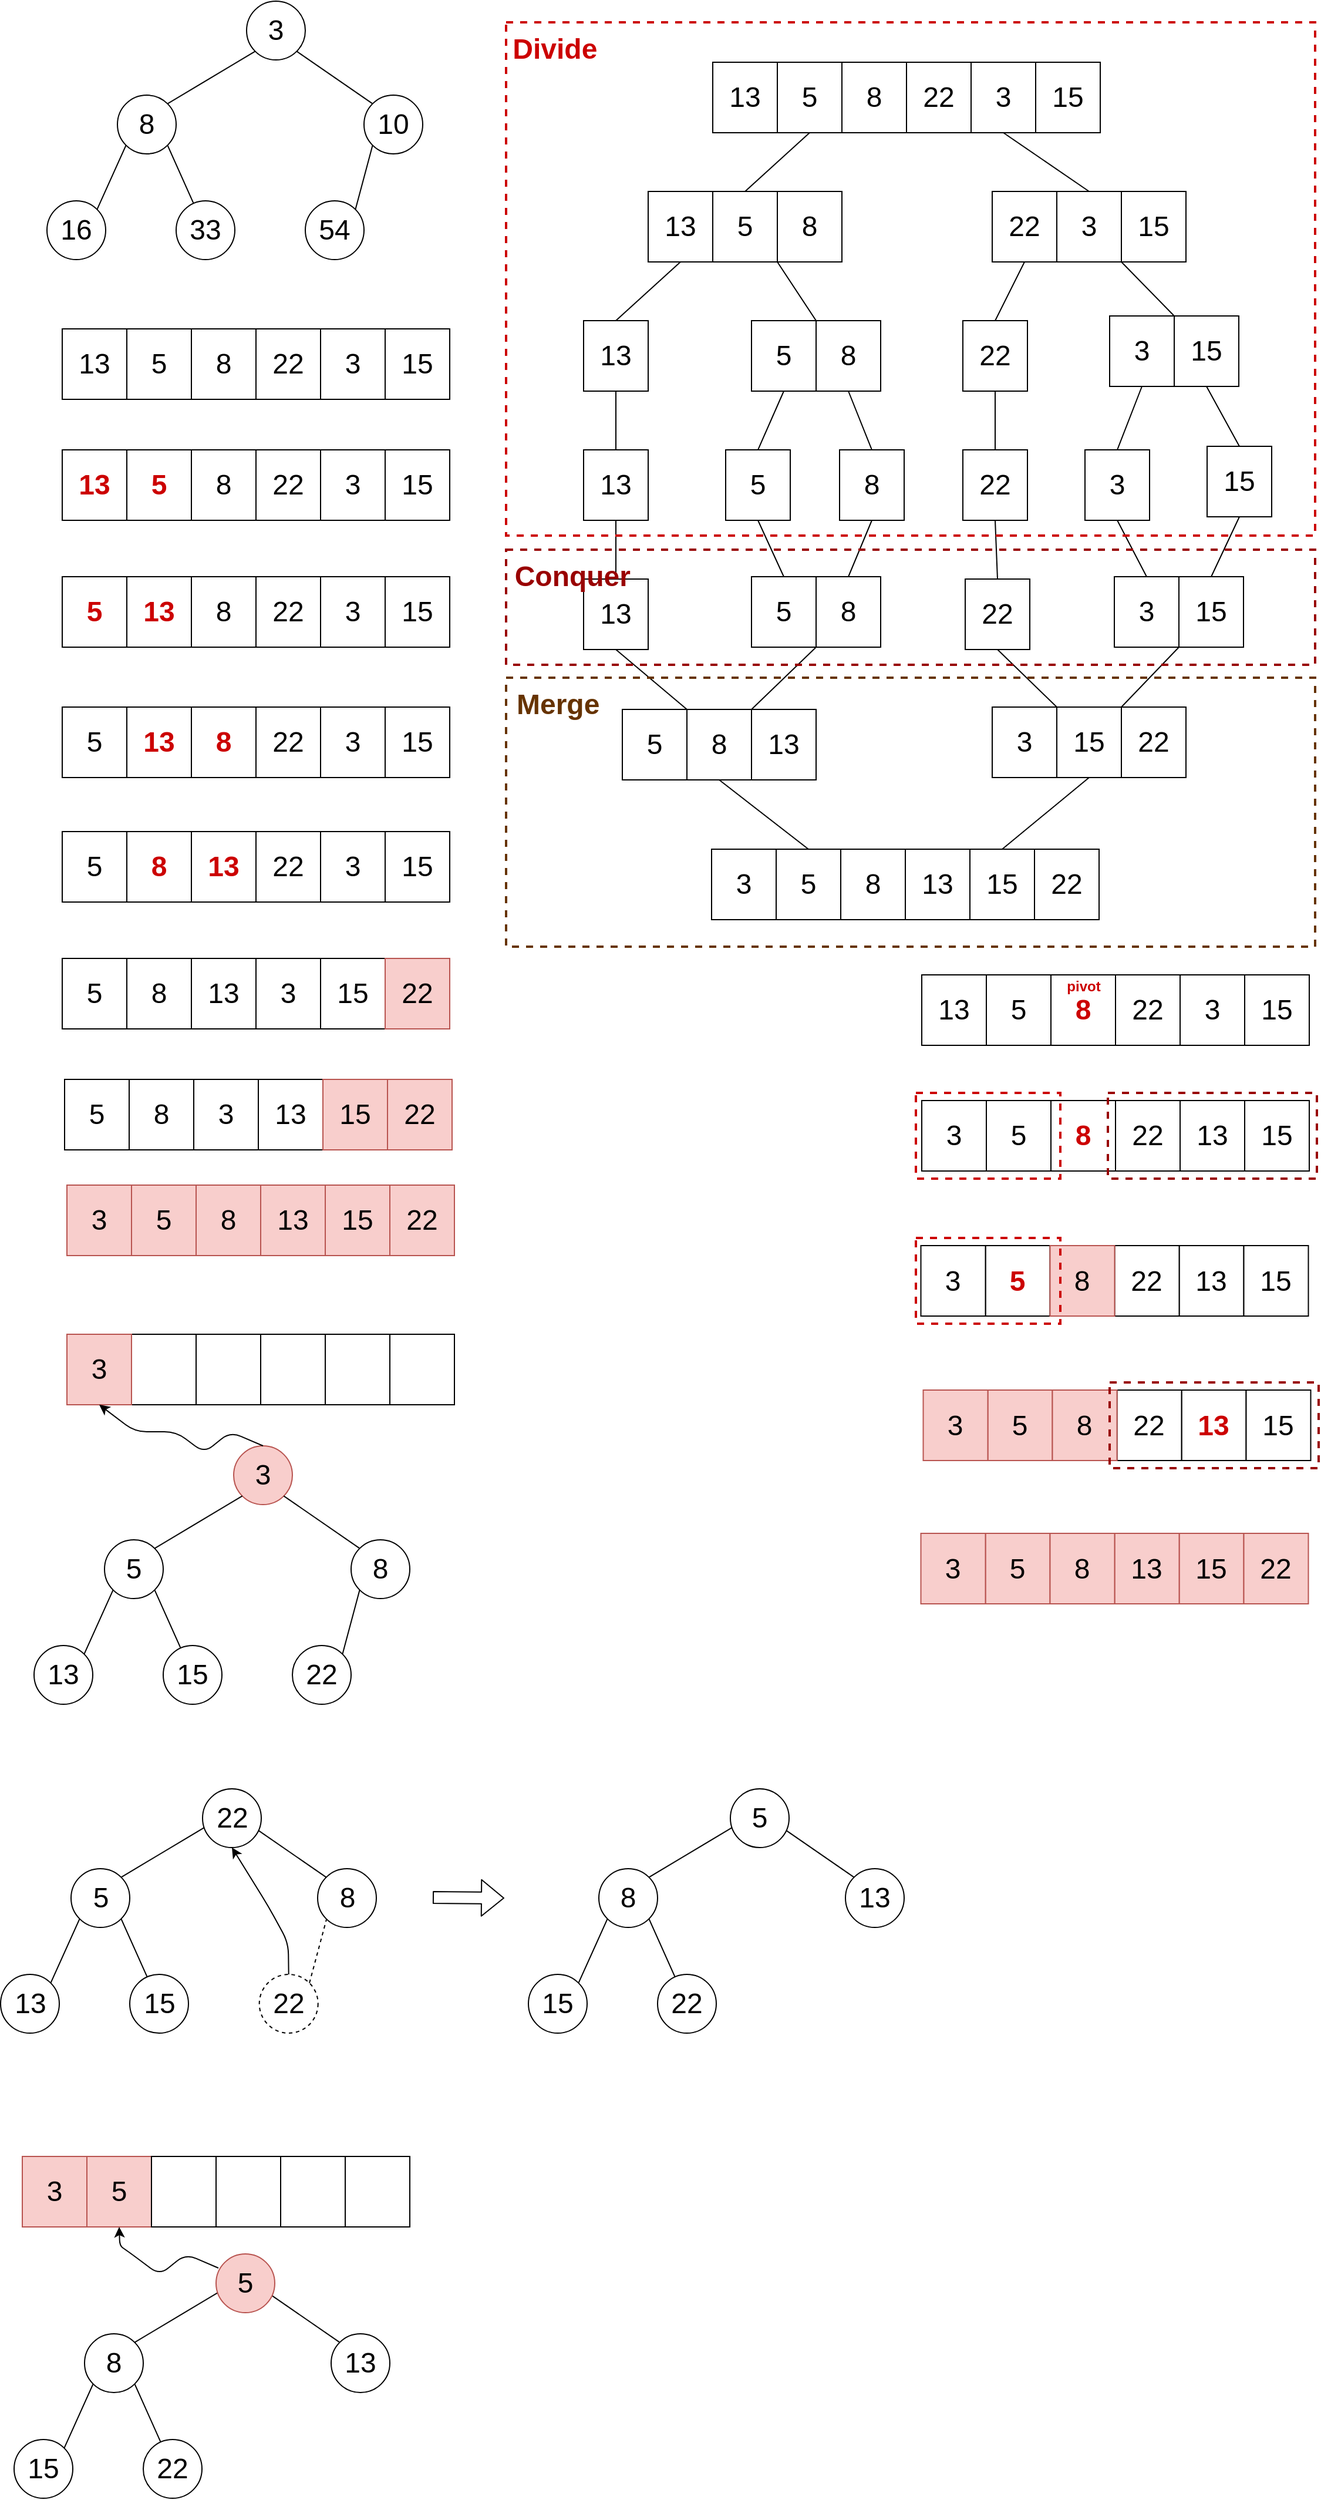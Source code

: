 <mxfile version="13.0.1" type="device"><diagram id="IQpS7d1PLVy1vGDSn6vQ" name="Page-1"><mxGraphModel dx="1757" dy="881" grid="0" gridSize="10" guides="1" tooltips="1" connect="1" arrows="1" fold="1" page="0" pageScale="1" pageWidth="850" pageHeight="1100" math="0" shadow="0"><root><mxCell id="0"/><mxCell id="1" parent="0"/><mxCell id="_ROd4VlNrvX8ry7WKHQZ-1" value="&lt;font style=&quot;font-size: 24px&quot;&gt;3&lt;/font&gt;" style="ellipse;whiteSpace=wrap;html=1;aspect=fixed;fontSize=24;" parent="1" vertex="1"><mxGeometry x="180" y="4" width="50" height="50" as="geometry"/></mxCell><mxCell id="_ROd4VlNrvX8ry7WKHQZ-2" value="8" style="ellipse;whiteSpace=wrap;html=1;aspect=fixed;fontSize=24;" parent="1" vertex="1"><mxGeometry x="70" y="84" width="50" height="50" as="geometry"/></mxCell><mxCell id="_ROd4VlNrvX8ry7WKHQZ-3" value="10" style="ellipse;whiteSpace=wrap;html=1;aspect=fixed;fontSize=24;" parent="1" vertex="1"><mxGeometry x="280" y="84" width="50" height="50" as="geometry"/></mxCell><mxCell id="_ROd4VlNrvX8ry7WKHQZ-4" value="16" style="ellipse;whiteSpace=wrap;html=1;aspect=fixed;fontSize=24;" parent="1" vertex="1"><mxGeometry x="10" y="174" width="50" height="50" as="geometry"/></mxCell><mxCell id="_ROd4VlNrvX8ry7WKHQZ-5" value="33" style="ellipse;whiteSpace=wrap;html=1;aspect=fixed;fontSize=24;" parent="1" vertex="1"><mxGeometry x="120" y="174" width="50" height="50" as="geometry"/></mxCell><mxCell id="_ROd4VlNrvX8ry7WKHQZ-6" value="54" style="ellipse;whiteSpace=wrap;html=1;aspect=fixed;fontSize=24;" parent="1" vertex="1"><mxGeometry x="230" y="174" width="50" height="50" as="geometry"/></mxCell><mxCell id="_ROd4VlNrvX8ry7WKHQZ-9" value="" style="endArrow=none;html=1;entryX=0;entryY=1;entryDx=0;entryDy=0;exitX=1;exitY=0;exitDx=0;exitDy=0;fontSize=24;" parent="1" source="_ROd4VlNrvX8ry7WKHQZ-2" target="_ROd4VlNrvX8ry7WKHQZ-1" edge="1"><mxGeometry width="50" height="50" relative="1" as="geometry"><mxPoint x="180" y="384" as="sourcePoint"/><mxPoint x="230" y="334" as="targetPoint"/></mxGeometry></mxCell><mxCell id="_ROd4VlNrvX8ry7WKHQZ-10" value="" style="endArrow=none;html=1;entryX=1;entryY=1;entryDx=0;entryDy=0;exitX=0;exitY=0;exitDx=0;exitDy=0;fontSize=24;" parent="1" source="_ROd4VlNrvX8ry7WKHQZ-3" target="_ROd4VlNrvX8ry7WKHQZ-1" edge="1"><mxGeometry width="50" height="50" relative="1" as="geometry"><mxPoint x="180" y="384" as="sourcePoint"/><mxPoint x="230" y="334" as="targetPoint"/></mxGeometry></mxCell><mxCell id="_ROd4VlNrvX8ry7WKHQZ-11" value="" style="endArrow=none;html=1;entryX=0;entryY=1;entryDx=0;entryDy=0;exitX=1;exitY=0;exitDx=0;exitDy=0;fontSize=24;" parent="1" source="_ROd4VlNrvX8ry7WKHQZ-4" target="_ROd4VlNrvX8ry7WKHQZ-2" edge="1"><mxGeometry width="50" height="50" relative="1" as="geometry"><mxPoint x="180" y="384" as="sourcePoint"/><mxPoint x="230" y="334" as="targetPoint"/></mxGeometry></mxCell><mxCell id="_ROd4VlNrvX8ry7WKHQZ-13" value="" style="endArrow=none;html=1;entryX=1;entryY=1;entryDx=0;entryDy=0;fontSize=24;" parent="1" source="_ROd4VlNrvX8ry7WKHQZ-5" target="_ROd4VlNrvX8ry7WKHQZ-2" edge="1"><mxGeometry width="50" height="50" relative="1" as="geometry"><mxPoint x="180" y="384" as="sourcePoint"/><mxPoint x="230" y="334" as="targetPoint"/></mxGeometry></mxCell><mxCell id="_ROd4VlNrvX8ry7WKHQZ-15" value="" style="endArrow=none;html=1;entryX=0;entryY=1;entryDx=0;entryDy=0;exitX=1;exitY=0;exitDx=0;exitDy=0;fontSize=24;" parent="1" source="_ROd4VlNrvX8ry7WKHQZ-6" target="_ROd4VlNrvX8ry7WKHQZ-3" edge="1"><mxGeometry width="50" height="50" relative="1" as="geometry"><mxPoint x="180" y="384" as="sourcePoint"/><mxPoint x="230" y="334" as="targetPoint"/></mxGeometry></mxCell><mxCell id="_ROd4VlNrvX8ry7WKHQZ-67" value="" style="group" parent="1" vertex="1" connectable="0"><mxGeometry x="23" y="283" width="330" height="60" as="geometry"/></mxCell><mxCell id="_ROd4VlNrvX8ry7WKHQZ-31" value="5" style="rounded=0;whiteSpace=wrap;html=1;fontSize=24;" parent="_ROd4VlNrvX8ry7WKHQZ-67" vertex="1"><mxGeometry x="55" width="55" height="60" as="geometry"/></mxCell><mxCell id="_ROd4VlNrvX8ry7WKHQZ-32" value="13" style="rounded=0;whiteSpace=wrap;html=1;fontSize=24;" parent="_ROd4VlNrvX8ry7WKHQZ-67" vertex="1"><mxGeometry width="55" height="60" as="geometry"/></mxCell><mxCell id="_ROd4VlNrvX8ry7WKHQZ-33" value="8" style="rounded=0;whiteSpace=wrap;html=1;fontSize=24;" parent="_ROd4VlNrvX8ry7WKHQZ-67" vertex="1"><mxGeometry x="110" width="55" height="60" as="geometry"/></mxCell><mxCell id="_ROd4VlNrvX8ry7WKHQZ-34" value="22" style="rounded=0;whiteSpace=wrap;html=1;fontSize=24;" parent="_ROd4VlNrvX8ry7WKHQZ-67" vertex="1"><mxGeometry x="165" width="55" height="60" as="geometry"/></mxCell><mxCell id="_ROd4VlNrvX8ry7WKHQZ-35" value="3" style="rounded=0;whiteSpace=wrap;html=1;fontSize=24;" parent="_ROd4VlNrvX8ry7WKHQZ-67" vertex="1"><mxGeometry x="220" width="55" height="60" as="geometry"/></mxCell><mxCell id="_ROd4VlNrvX8ry7WKHQZ-36" value="15" style="rounded=0;whiteSpace=wrap;html=1;fontSize=24;" parent="_ROd4VlNrvX8ry7WKHQZ-67" vertex="1"><mxGeometry x="275" width="55" height="60" as="geometry"/></mxCell><mxCell id="_ROd4VlNrvX8ry7WKHQZ-68" value="" style="group" parent="1" vertex="1" connectable="0"><mxGeometry x="23" y="386" width="330" height="60" as="geometry"/></mxCell><mxCell id="_ROd4VlNrvX8ry7WKHQZ-37" value="&lt;font color=&quot;#CC0000&quot;&gt;&lt;b&gt;5&lt;/b&gt;&lt;/font&gt;" style="rounded=0;whiteSpace=wrap;html=1;fontSize=24;" parent="_ROd4VlNrvX8ry7WKHQZ-68" vertex="1"><mxGeometry x="55" width="55" height="60" as="geometry"/></mxCell><mxCell id="_ROd4VlNrvX8ry7WKHQZ-38" value="&lt;font color=&quot;#CC0000&quot;&gt;&lt;b&gt;13&lt;/b&gt;&lt;/font&gt;" style="rounded=0;whiteSpace=wrap;html=1;fontSize=24;" parent="_ROd4VlNrvX8ry7WKHQZ-68" vertex="1"><mxGeometry width="55" height="60" as="geometry"/></mxCell><mxCell id="_ROd4VlNrvX8ry7WKHQZ-39" value="8" style="rounded=0;whiteSpace=wrap;html=1;fontSize=24;" parent="_ROd4VlNrvX8ry7WKHQZ-68" vertex="1"><mxGeometry x="110" width="55" height="60" as="geometry"/></mxCell><mxCell id="_ROd4VlNrvX8ry7WKHQZ-40" value="22" style="rounded=0;whiteSpace=wrap;html=1;fontSize=24;" parent="_ROd4VlNrvX8ry7WKHQZ-68" vertex="1"><mxGeometry x="165" width="55" height="60" as="geometry"/></mxCell><mxCell id="_ROd4VlNrvX8ry7WKHQZ-41" value="3" style="rounded=0;whiteSpace=wrap;html=1;fontSize=24;" parent="_ROd4VlNrvX8ry7WKHQZ-68" vertex="1"><mxGeometry x="220" width="55" height="60" as="geometry"/></mxCell><mxCell id="_ROd4VlNrvX8ry7WKHQZ-42" value="15" style="rounded=0;whiteSpace=wrap;html=1;fontSize=24;" parent="_ROd4VlNrvX8ry7WKHQZ-68" vertex="1"><mxGeometry x="275" width="55" height="60" as="geometry"/></mxCell><mxCell id="_ROd4VlNrvX8ry7WKHQZ-69" value="" style="group" parent="1" vertex="1" connectable="0"><mxGeometry x="23" y="494" width="330" height="60" as="geometry"/></mxCell><mxCell id="_ROd4VlNrvX8ry7WKHQZ-43" value="&lt;b&gt;&lt;font color=&quot;#CC0000&quot;&gt;13&lt;/font&gt;&lt;/b&gt;" style="rounded=0;whiteSpace=wrap;html=1;fontSize=24;" parent="_ROd4VlNrvX8ry7WKHQZ-69" vertex="1"><mxGeometry x="55" width="55" height="60" as="geometry"/></mxCell><mxCell id="_ROd4VlNrvX8ry7WKHQZ-44" value="&lt;b&gt;&lt;font color=&quot;#CC0000&quot;&gt;5&lt;/font&gt;&lt;/b&gt;" style="rounded=0;whiteSpace=wrap;html=1;fontSize=24;" parent="_ROd4VlNrvX8ry7WKHQZ-69" vertex="1"><mxGeometry width="55" height="60" as="geometry"/></mxCell><mxCell id="_ROd4VlNrvX8ry7WKHQZ-45" value="8" style="rounded=0;whiteSpace=wrap;html=1;fontSize=24;" parent="_ROd4VlNrvX8ry7WKHQZ-69" vertex="1"><mxGeometry x="110" width="55" height="60" as="geometry"/></mxCell><mxCell id="_ROd4VlNrvX8ry7WKHQZ-46" value="22" style="rounded=0;whiteSpace=wrap;html=1;fontSize=24;" parent="_ROd4VlNrvX8ry7WKHQZ-69" vertex="1"><mxGeometry x="165" width="55" height="60" as="geometry"/></mxCell><mxCell id="_ROd4VlNrvX8ry7WKHQZ-47" value="3" style="rounded=0;whiteSpace=wrap;html=1;fontSize=24;" parent="_ROd4VlNrvX8ry7WKHQZ-69" vertex="1"><mxGeometry x="220" width="55" height="60" as="geometry"/></mxCell><mxCell id="_ROd4VlNrvX8ry7WKHQZ-48" value="15" style="rounded=0;whiteSpace=wrap;html=1;fontSize=24;" parent="_ROd4VlNrvX8ry7WKHQZ-69" vertex="1"><mxGeometry x="275" width="55" height="60" as="geometry"/></mxCell><mxCell id="_ROd4VlNrvX8ry7WKHQZ-70" value="" style="group" parent="1" vertex="1" connectable="0"><mxGeometry x="23" y="605" width="330" height="60" as="geometry"/></mxCell><mxCell id="_ROd4VlNrvX8ry7WKHQZ-49" value="&lt;b&gt;&lt;font color=&quot;#CC0000&quot;&gt;13&lt;/font&gt;&lt;/b&gt;" style="rounded=0;whiteSpace=wrap;html=1;fontSize=24;" parent="_ROd4VlNrvX8ry7WKHQZ-70" vertex="1"><mxGeometry x="55" width="55" height="60" as="geometry"/></mxCell><mxCell id="_ROd4VlNrvX8ry7WKHQZ-50" value="5" style="rounded=0;whiteSpace=wrap;html=1;fontSize=24;" parent="_ROd4VlNrvX8ry7WKHQZ-70" vertex="1"><mxGeometry width="55" height="60" as="geometry"/></mxCell><mxCell id="_ROd4VlNrvX8ry7WKHQZ-51" value="&lt;b&gt;&lt;font color=&quot;#CC0000&quot;&gt;8&lt;/font&gt;&lt;/b&gt;" style="rounded=0;whiteSpace=wrap;html=1;fontSize=24;" parent="_ROd4VlNrvX8ry7WKHQZ-70" vertex="1"><mxGeometry x="110" width="55" height="60" as="geometry"/></mxCell><mxCell id="_ROd4VlNrvX8ry7WKHQZ-52" value="22" style="rounded=0;whiteSpace=wrap;html=1;fontSize=24;" parent="_ROd4VlNrvX8ry7WKHQZ-70" vertex="1"><mxGeometry x="165" width="55" height="60" as="geometry"/></mxCell><mxCell id="_ROd4VlNrvX8ry7WKHQZ-53" value="3" style="rounded=0;whiteSpace=wrap;html=1;fontSize=24;" parent="_ROd4VlNrvX8ry7WKHQZ-70" vertex="1"><mxGeometry x="220" width="55" height="60" as="geometry"/></mxCell><mxCell id="_ROd4VlNrvX8ry7WKHQZ-54" value="15" style="rounded=0;whiteSpace=wrap;html=1;fontSize=24;" parent="_ROd4VlNrvX8ry7WKHQZ-70" vertex="1"><mxGeometry x="275" width="55" height="60" as="geometry"/></mxCell><mxCell id="_ROd4VlNrvX8ry7WKHQZ-71" value="" style="group" parent="1" vertex="1" connectable="0"><mxGeometry x="23" y="711" width="330" height="60" as="geometry"/></mxCell><mxCell id="_ROd4VlNrvX8ry7WKHQZ-55" value="&lt;b&gt;&lt;font color=&quot;#CC0000&quot;&gt;8&lt;/font&gt;&lt;/b&gt;" style="rounded=0;whiteSpace=wrap;html=1;fontSize=24;" parent="_ROd4VlNrvX8ry7WKHQZ-71" vertex="1"><mxGeometry x="55" width="55" height="60" as="geometry"/></mxCell><mxCell id="_ROd4VlNrvX8ry7WKHQZ-56" value="5" style="rounded=0;whiteSpace=wrap;html=1;fontSize=24;" parent="_ROd4VlNrvX8ry7WKHQZ-71" vertex="1"><mxGeometry width="55" height="60" as="geometry"/></mxCell><mxCell id="_ROd4VlNrvX8ry7WKHQZ-57" value="&lt;b&gt;&lt;font color=&quot;#CC0000&quot;&gt;13&lt;/font&gt;&lt;/b&gt;" style="rounded=0;whiteSpace=wrap;html=1;fontSize=24;" parent="_ROd4VlNrvX8ry7WKHQZ-71" vertex="1"><mxGeometry x="110" width="55" height="60" as="geometry"/></mxCell><mxCell id="_ROd4VlNrvX8ry7WKHQZ-58" value="22" style="rounded=0;whiteSpace=wrap;html=1;fontSize=24;" parent="_ROd4VlNrvX8ry7WKHQZ-71" vertex="1"><mxGeometry x="165" width="55" height="60" as="geometry"/></mxCell><mxCell id="_ROd4VlNrvX8ry7WKHQZ-59" value="3" style="rounded=0;whiteSpace=wrap;html=1;fontSize=24;" parent="_ROd4VlNrvX8ry7WKHQZ-71" vertex="1"><mxGeometry x="220" width="55" height="60" as="geometry"/></mxCell><mxCell id="_ROd4VlNrvX8ry7WKHQZ-60" value="15" style="rounded=0;whiteSpace=wrap;html=1;fontSize=24;" parent="_ROd4VlNrvX8ry7WKHQZ-71" vertex="1"><mxGeometry x="275" width="55" height="60" as="geometry"/></mxCell><mxCell id="_ROd4VlNrvX8ry7WKHQZ-72" value="" style="group" parent="1" vertex="1" connectable="0"><mxGeometry x="23" y="819" width="330" height="60" as="geometry"/></mxCell><mxCell id="_ROd4VlNrvX8ry7WKHQZ-61" value="8" style="rounded=0;whiteSpace=wrap;html=1;fontSize=24;" parent="_ROd4VlNrvX8ry7WKHQZ-72" vertex="1"><mxGeometry x="55" width="55" height="60" as="geometry"/></mxCell><mxCell id="_ROd4VlNrvX8ry7WKHQZ-62" value="5" style="rounded=0;whiteSpace=wrap;html=1;fontSize=24;" parent="_ROd4VlNrvX8ry7WKHQZ-72" vertex="1"><mxGeometry width="55" height="60" as="geometry"/></mxCell><mxCell id="_ROd4VlNrvX8ry7WKHQZ-63" value="13" style="rounded=0;whiteSpace=wrap;html=1;fontSize=24;" parent="_ROd4VlNrvX8ry7WKHQZ-72" vertex="1"><mxGeometry x="110" width="55" height="60" as="geometry"/></mxCell><mxCell id="_ROd4VlNrvX8ry7WKHQZ-64" value="3" style="rounded=0;whiteSpace=wrap;html=1;fontSize=24;" parent="_ROd4VlNrvX8ry7WKHQZ-72" vertex="1"><mxGeometry x="165" width="55" height="60" as="geometry"/></mxCell><mxCell id="_ROd4VlNrvX8ry7WKHQZ-65" value="15" style="rounded=0;whiteSpace=wrap;html=1;fontSize=24;" parent="_ROd4VlNrvX8ry7WKHQZ-72" vertex="1"><mxGeometry x="220" width="55" height="60" as="geometry"/></mxCell><mxCell id="_ROd4VlNrvX8ry7WKHQZ-66" value="22" style="rounded=0;whiteSpace=wrap;html=1;fontSize=24;fillColor=#f8cecc;strokeColor=#b85450;" parent="_ROd4VlNrvX8ry7WKHQZ-72" vertex="1"><mxGeometry x="275" width="55" height="60" as="geometry"/></mxCell><mxCell id="alqseJsik2M_g6vykvSD-1" value="" style="group" parent="1" vertex="1" connectable="0"><mxGeometry x="25" y="922" width="330" height="60" as="geometry"/></mxCell><mxCell id="alqseJsik2M_g6vykvSD-2" value="8" style="rounded=0;whiteSpace=wrap;html=1;fontSize=24;" parent="alqseJsik2M_g6vykvSD-1" vertex="1"><mxGeometry x="55" width="55" height="60" as="geometry"/></mxCell><mxCell id="alqseJsik2M_g6vykvSD-3" value="5" style="rounded=0;whiteSpace=wrap;html=1;fontSize=24;" parent="alqseJsik2M_g6vykvSD-1" vertex="1"><mxGeometry width="55" height="60" as="geometry"/></mxCell><mxCell id="alqseJsik2M_g6vykvSD-4" value="3" style="rounded=0;whiteSpace=wrap;html=1;fontSize=24;" parent="alqseJsik2M_g6vykvSD-1" vertex="1"><mxGeometry x="110" width="55" height="60" as="geometry"/></mxCell><mxCell id="alqseJsik2M_g6vykvSD-5" value="13" style="rounded=0;whiteSpace=wrap;html=1;fontSize=24;" parent="alqseJsik2M_g6vykvSD-1" vertex="1"><mxGeometry x="165" width="55" height="60" as="geometry"/></mxCell><mxCell id="alqseJsik2M_g6vykvSD-6" value="15" style="rounded=0;whiteSpace=wrap;html=1;fontSize=24;fillColor=#f8cecc;strokeColor=#b85450;" parent="alqseJsik2M_g6vykvSD-1" vertex="1"><mxGeometry x="220" width="55" height="60" as="geometry"/></mxCell><mxCell id="alqseJsik2M_g6vykvSD-7" value="22" style="rounded=0;whiteSpace=wrap;html=1;fontSize=24;fillColor=#f8cecc;strokeColor=#b85450;" parent="alqseJsik2M_g6vykvSD-1" vertex="1"><mxGeometry x="275" width="55" height="60" as="geometry"/></mxCell><mxCell id="alqseJsik2M_g6vykvSD-8" value="" style="group;fillColor=#f8cecc;strokeColor=#b85450;" parent="1" vertex="1" connectable="0"><mxGeometry x="27" y="1012" width="330" height="60" as="geometry"/></mxCell><mxCell id="alqseJsik2M_g6vykvSD-9" value="5" style="rounded=0;whiteSpace=wrap;html=1;fontSize=24;fillColor=#f8cecc;strokeColor=#b85450;" parent="alqseJsik2M_g6vykvSD-8" vertex="1"><mxGeometry x="55" width="55" height="60" as="geometry"/></mxCell><mxCell id="alqseJsik2M_g6vykvSD-10" value="3" style="rounded=0;whiteSpace=wrap;html=1;fontSize=24;fillColor=#f8cecc;strokeColor=#b85450;" parent="alqseJsik2M_g6vykvSD-8" vertex="1"><mxGeometry width="55" height="60" as="geometry"/></mxCell><mxCell id="alqseJsik2M_g6vykvSD-11" value="8" style="rounded=0;whiteSpace=wrap;html=1;fontSize=24;fillColor=#f8cecc;strokeColor=#b85450;" parent="alqseJsik2M_g6vykvSD-8" vertex="1"><mxGeometry x="110" width="55" height="60" as="geometry"/></mxCell><mxCell id="alqseJsik2M_g6vykvSD-12" value="13" style="rounded=0;whiteSpace=wrap;html=1;fontSize=24;fillColor=#f8cecc;strokeColor=#b85450;" parent="alqseJsik2M_g6vykvSD-8" vertex="1"><mxGeometry x="165" width="55" height="60" as="geometry"/></mxCell><mxCell id="alqseJsik2M_g6vykvSD-13" value="15" style="rounded=0;whiteSpace=wrap;html=1;fontSize=24;fillColor=#f8cecc;strokeColor=#b85450;" parent="alqseJsik2M_g6vykvSD-8" vertex="1"><mxGeometry x="220" width="55" height="60" as="geometry"/></mxCell><mxCell id="alqseJsik2M_g6vykvSD-14" value="22" style="rounded=0;whiteSpace=wrap;html=1;fontSize=24;fillColor=#f8cecc;strokeColor=#b85450;" parent="alqseJsik2M_g6vykvSD-8" vertex="1"><mxGeometry x="275" width="55" height="60" as="geometry"/></mxCell><mxCell id="alqseJsik2M_g6vykvSD-15" value="" style="group;" parent="1" vertex="1" connectable="0"><mxGeometry x="577" y="56" width="330" height="60" as="geometry"/></mxCell><mxCell id="alqseJsik2M_g6vykvSD-16" value="5" style="rounded=0;whiteSpace=wrap;html=1;fontSize=24;" parent="alqseJsik2M_g6vykvSD-15" vertex="1"><mxGeometry x="55" width="55" height="60" as="geometry"/></mxCell><mxCell id="alqseJsik2M_g6vykvSD-17" value="13" style="rounded=0;whiteSpace=wrap;html=1;fontSize=24;" parent="alqseJsik2M_g6vykvSD-15" vertex="1"><mxGeometry width="55" height="60" as="geometry"/></mxCell><mxCell id="alqseJsik2M_g6vykvSD-18" value="8" style="rounded=0;whiteSpace=wrap;html=1;fontSize=24;" parent="alqseJsik2M_g6vykvSD-15" vertex="1"><mxGeometry x="110" width="55" height="60" as="geometry"/></mxCell><mxCell id="alqseJsik2M_g6vykvSD-19" value="22" style="rounded=0;whiteSpace=wrap;html=1;fontSize=24;" parent="alqseJsik2M_g6vykvSD-15" vertex="1"><mxGeometry x="165" width="55" height="60" as="geometry"/></mxCell><mxCell id="alqseJsik2M_g6vykvSD-20" value="3" style="rounded=0;whiteSpace=wrap;html=1;fontSize=24;" parent="alqseJsik2M_g6vykvSD-15" vertex="1"><mxGeometry x="220" width="55" height="60" as="geometry"/></mxCell><mxCell id="alqseJsik2M_g6vykvSD-21" value="15" style="rounded=0;whiteSpace=wrap;html=1;fontSize=24;" parent="alqseJsik2M_g6vykvSD-15" vertex="1"><mxGeometry x="275" width="55" height="60" as="geometry"/></mxCell><mxCell id="alqseJsik2M_g6vykvSD-22" value="5" style="rounded=0;whiteSpace=wrap;html=1;fontSize=24;" parent="1" vertex="1"><mxGeometry x="577" y="166" width="55" height="60" as="geometry"/></mxCell><mxCell id="alqseJsik2M_g6vykvSD-23" value="13" style="rounded=0;whiteSpace=wrap;html=1;fontSize=24;" parent="1" vertex="1"><mxGeometry x="522" y="166" width="55" height="60" as="geometry"/></mxCell><mxCell id="alqseJsik2M_g6vykvSD-24" value="8" style="rounded=0;whiteSpace=wrap;html=1;fontSize=24;" parent="1" vertex="1"><mxGeometry x="632" y="166" width="55" height="60" as="geometry"/></mxCell><mxCell id="alqseJsik2M_g6vykvSD-25" value="3" style="rounded=0;whiteSpace=wrap;html=1;fontSize=24;" parent="1" vertex="1"><mxGeometry x="870" y="166" width="55" height="60" as="geometry"/></mxCell><mxCell id="alqseJsik2M_g6vykvSD-26" value="22" style="rounded=0;whiteSpace=wrap;html=1;fontSize=24;" parent="1" vertex="1"><mxGeometry x="815" y="166" width="55" height="60" as="geometry"/></mxCell><mxCell id="alqseJsik2M_g6vykvSD-27" value="15" style="rounded=0;whiteSpace=wrap;html=1;fontSize=24;" parent="1" vertex="1"><mxGeometry x="925" y="166" width="55" height="60" as="geometry"/></mxCell><mxCell id="alqseJsik2M_g6vykvSD-29" value="13" style="rounded=0;whiteSpace=wrap;html=1;fontSize=24;" parent="1" vertex="1"><mxGeometry x="467" y="276" width="55" height="60" as="geometry"/></mxCell><mxCell id="alqseJsik2M_g6vykvSD-31" value="5" style="rounded=0;whiteSpace=wrap;html=1;fontSize=24;" parent="1" vertex="1"><mxGeometry x="610" y="276" width="55" height="60" as="geometry"/></mxCell><mxCell id="alqseJsik2M_g6vykvSD-32" value="8" style="rounded=0;whiteSpace=wrap;html=1;fontSize=24;" parent="1" vertex="1"><mxGeometry x="665" y="276" width="55" height="60" as="geometry"/></mxCell><mxCell id="alqseJsik2M_g6vykvSD-33" value="22" style="rounded=0;whiteSpace=wrap;html=1;fontSize=24;" parent="1" vertex="1"><mxGeometry x="790" y="276" width="55" height="60" as="geometry"/></mxCell><mxCell id="alqseJsik2M_g6vykvSD-34" value="3" style="rounded=0;whiteSpace=wrap;html=1;fontSize=24;" parent="1" vertex="1"><mxGeometry x="915" y="272" width="55" height="60" as="geometry"/></mxCell><mxCell id="alqseJsik2M_g6vykvSD-35" value="15" style="rounded=0;whiteSpace=wrap;html=1;fontSize=24;" parent="1" vertex="1"><mxGeometry x="970" y="272" width="55" height="60" as="geometry"/></mxCell><mxCell id="alqseJsik2M_g6vykvSD-37" value="5" style="rounded=0;whiteSpace=wrap;html=1;fontSize=24;" parent="1" vertex="1"><mxGeometry x="588" y="386" width="55" height="60" as="geometry"/></mxCell><mxCell id="alqseJsik2M_g6vykvSD-38" value="8" style="rounded=0;whiteSpace=wrap;html=1;fontSize=24;" parent="1" vertex="1"><mxGeometry x="685" y="386" width="55" height="60" as="geometry"/></mxCell><mxCell id="alqseJsik2M_g6vykvSD-39" value="13" style="rounded=0;whiteSpace=wrap;html=1;fontSize=24;" parent="1" vertex="1"><mxGeometry x="467" y="386" width="55" height="60" as="geometry"/></mxCell><mxCell id="alqseJsik2M_g6vykvSD-41" value="22" style="rounded=0;whiteSpace=wrap;html=1;fontSize=24;" parent="1" vertex="1"><mxGeometry x="790" y="386" width="55" height="60" as="geometry"/></mxCell><mxCell id="alqseJsik2M_g6vykvSD-43" value="3" style="rounded=0;whiteSpace=wrap;html=1;fontSize=24;" parent="1" vertex="1"><mxGeometry x="894" y="386" width="55" height="60" as="geometry"/></mxCell><mxCell id="alqseJsik2M_g6vykvSD-44" value="15" style="rounded=0;whiteSpace=wrap;html=1;fontSize=24;" parent="1" vertex="1"><mxGeometry x="998" y="383" width="55" height="60" as="geometry"/></mxCell><mxCell id="alqseJsik2M_g6vykvSD-45" value="13" style="rounded=0;whiteSpace=wrap;html=1;fontSize=24;" parent="1" vertex="1"><mxGeometry x="467" y="496" width="55" height="60" as="geometry"/></mxCell><mxCell id="alqseJsik2M_g6vykvSD-46" value="5" style="rounded=0;whiteSpace=wrap;html=1;fontSize=24;" parent="1" vertex="1"><mxGeometry x="610" y="494" width="55" height="60" as="geometry"/></mxCell><mxCell id="alqseJsik2M_g6vykvSD-47" value="8" style="rounded=0;whiteSpace=wrap;html=1;fontSize=24;" parent="1" vertex="1"><mxGeometry x="665" y="494" width="55" height="60" as="geometry"/></mxCell><mxCell id="alqseJsik2M_g6vykvSD-48" value="22" style="rounded=0;whiteSpace=wrap;html=1;fontSize=24;" parent="1" vertex="1"><mxGeometry x="792" y="496" width="55" height="60" as="geometry"/></mxCell><mxCell id="alqseJsik2M_g6vykvSD-49" value="3" style="rounded=0;whiteSpace=wrap;html=1;fontSize=24;" parent="1" vertex="1"><mxGeometry x="919" y="494" width="55" height="60" as="geometry"/></mxCell><mxCell id="alqseJsik2M_g6vykvSD-50" value="15" style="rounded=0;whiteSpace=wrap;html=1;fontSize=24;" parent="1" vertex="1"><mxGeometry x="974" y="494" width="55" height="60" as="geometry"/></mxCell><mxCell id="alqseJsik2M_g6vykvSD-51" value="8" style="rounded=0;whiteSpace=wrap;html=1;fontSize=24;" parent="1" vertex="1"><mxGeometry x="555" y="607" width="55" height="60" as="geometry"/></mxCell><mxCell id="alqseJsik2M_g6vykvSD-52" value="5" style="rounded=0;whiteSpace=wrap;html=1;fontSize=24;" parent="1" vertex="1"><mxGeometry x="500" y="607" width="55" height="60" as="geometry"/></mxCell><mxCell id="alqseJsik2M_g6vykvSD-53" value="13" style="rounded=0;whiteSpace=wrap;html=1;fontSize=24;" parent="1" vertex="1"><mxGeometry x="610" y="607" width="55" height="60" as="geometry"/></mxCell><mxCell id="alqseJsik2M_g6vykvSD-54" value="15" style="rounded=0;whiteSpace=wrap;html=1;fontSize=24;" parent="1" vertex="1"><mxGeometry x="870" y="605" width="55" height="60" as="geometry"/></mxCell><mxCell id="alqseJsik2M_g6vykvSD-55" value="3" style="rounded=0;whiteSpace=wrap;html=1;fontSize=24;" parent="1" vertex="1"><mxGeometry x="815" y="605" width="55" height="60" as="geometry"/></mxCell><mxCell id="alqseJsik2M_g6vykvSD-56" value="22" style="rounded=0;whiteSpace=wrap;html=1;fontSize=24;" parent="1" vertex="1"><mxGeometry x="925" y="605" width="55" height="60" as="geometry"/></mxCell><mxCell id="alqseJsik2M_g6vykvSD-57" value="" style="group;" parent="1" vertex="1" connectable="0"><mxGeometry x="576" y="726" width="330" height="60" as="geometry"/></mxCell><mxCell id="alqseJsik2M_g6vykvSD-58" value="5" style="rounded=0;whiteSpace=wrap;html=1;fontSize=24;" parent="alqseJsik2M_g6vykvSD-57" vertex="1"><mxGeometry x="55" width="55" height="60" as="geometry"/></mxCell><mxCell id="alqseJsik2M_g6vykvSD-59" value="3" style="rounded=0;whiteSpace=wrap;html=1;fontSize=24;" parent="alqseJsik2M_g6vykvSD-57" vertex="1"><mxGeometry width="55" height="60" as="geometry"/></mxCell><mxCell id="alqseJsik2M_g6vykvSD-60" value="8" style="rounded=0;whiteSpace=wrap;html=1;fontSize=24;" parent="alqseJsik2M_g6vykvSD-57" vertex="1"><mxGeometry x="110" width="55" height="60" as="geometry"/></mxCell><mxCell id="alqseJsik2M_g6vykvSD-61" value="13" style="rounded=0;whiteSpace=wrap;html=1;fontSize=24;" parent="alqseJsik2M_g6vykvSD-57" vertex="1"><mxGeometry x="165" width="55" height="60" as="geometry"/></mxCell><mxCell id="alqseJsik2M_g6vykvSD-62" value="15" style="rounded=0;whiteSpace=wrap;html=1;fontSize=24;" parent="alqseJsik2M_g6vykvSD-57" vertex="1"><mxGeometry x="220" width="55" height="60" as="geometry"/></mxCell><mxCell id="alqseJsik2M_g6vykvSD-63" value="22" style="rounded=0;whiteSpace=wrap;html=1;fontSize=24;" parent="alqseJsik2M_g6vykvSD-57" vertex="1"><mxGeometry x="275" width="55" height="60" as="geometry"/></mxCell><mxCell id="alqseJsik2M_g6vykvSD-64" value="" style="endArrow=none;html=1;entryX=0.5;entryY=1;entryDx=0;entryDy=0;exitX=0.5;exitY=0;exitDx=0;exitDy=0;" parent="1" source="alqseJsik2M_g6vykvSD-22" target="alqseJsik2M_g6vykvSD-16" edge="1"><mxGeometry width="50" height="50" relative="1" as="geometry"><mxPoint x="399" y="455" as="sourcePoint"/><mxPoint x="449" y="405" as="targetPoint"/></mxGeometry></mxCell><mxCell id="alqseJsik2M_g6vykvSD-65" value="" style="endArrow=none;html=1;entryX=0.5;entryY=1;entryDx=0;entryDy=0;exitX=0.5;exitY=0;exitDx=0;exitDy=0;" parent="1" source="alqseJsik2M_g6vykvSD-25" target="alqseJsik2M_g6vykvSD-20" edge="1"><mxGeometry width="50" height="50" relative="1" as="geometry"><mxPoint x="614.5" y="176" as="sourcePoint"/><mxPoint x="669.5" y="126" as="targetPoint"/></mxGeometry></mxCell><mxCell id="alqseJsik2M_g6vykvSD-66" value="" style="endArrow=none;html=1;entryX=0.5;entryY=1;entryDx=0;entryDy=0;exitX=0.5;exitY=0;exitDx=0;exitDy=0;" parent="1" source="alqseJsik2M_g6vykvSD-29" target="alqseJsik2M_g6vykvSD-23" edge="1"><mxGeometry width="50" height="50" relative="1" as="geometry"><mxPoint x="614.5" y="176" as="sourcePoint"/><mxPoint x="669.5" y="126" as="targetPoint"/></mxGeometry></mxCell><mxCell id="alqseJsik2M_g6vykvSD-67" value="" style="endArrow=none;html=1;entryX=0;entryY=1;entryDx=0;entryDy=0;exitX=0;exitY=0;exitDx=0;exitDy=0;" parent="1" source="alqseJsik2M_g6vykvSD-32" target="alqseJsik2M_g6vykvSD-24" edge="1"><mxGeometry width="50" height="50" relative="1" as="geometry"><mxPoint x="624.5" y="186" as="sourcePoint"/><mxPoint x="679.5" y="136" as="targetPoint"/></mxGeometry></mxCell><mxCell id="alqseJsik2M_g6vykvSD-68" value="" style="endArrow=none;html=1;entryX=0.5;entryY=1;entryDx=0;entryDy=0;exitX=0.5;exitY=0;exitDx=0;exitDy=0;" parent="1" source="alqseJsik2M_g6vykvSD-33" target="alqseJsik2M_g6vykvSD-26" edge="1"><mxGeometry width="50" height="50" relative="1" as="geometry"><mxPoint x="634.5" y="196" as="sourcePoint"/><mxPoint x="689.5" y="146" as="targetPoint"/></mxGeometry></mxCell><mxCell id="alqseJsik2M_g6vykvSD-69" value="" style="endArrow=none;html=1;entryX=1;entryY=1;entryDx=0;entryDy=0;exitX=0;exitY=0;exitDx=0;exitDy=0;" parent="1" source="alqseJsik2M_g6vykvSD-35" target="alqseJsik2M_g6vykvSD-25" edge="1"><mxGeometry width="50" height="50" relative="1" as="geometry"><mxPoint x="644.5" y="206" as="sourcePoint"/><mxPoint x="699.5" y="156" as="targetPoint"/></mxGeometry></mxCell><mxCell id="alqseJsik2M_g6vykvSD-70" value="" style="endArrow=none;html=1;entryX=0.5;entryY=1;entryDx=0;entryDy=0;" parent="1" source="alqseJsik2M_g6vykvSD-39" target="alqseJsik2M_g6vykvSD-29" edge="1"><mxGeometry width="50" height="50" relative="1" as="geometry"><mxPoint x="654.5" y="216" as="sourcePoint"/><mxPoint x="709.5" y="166" as="targetPoint"/></mxGeometry></mxCell><mxCell id="alqseJsik2M_g6vykvSD-71" value="" style="endArrow=none;html=1;entryX=0.5;entryY=1;entryDx=0;entryDy=0;exitX=0.5;exitY=0;exitDx=0;exitDy=0;" parent="1" source="alqseJsik2M_g6vykvSD-37" target="alqseJsik2M_g6vykvSD-31" edge="1"><mxGeometry width="50" height="50" relative="1" as="geometry"><mxPoint x="664.5" y="226" as="sourcePoint"/><mxPoint x="719.5" y="176" as="targetPoint"/></mxGeometry></mxCell><mxCell id="alqseJsik2M_g6vykvSD-72" value="" style="endArrow=none;html=1;entryX=0.5;entryY=1;entryDx=0;entryDy=0;exitX=0.5;exitY=0;exitDx=0;exitDy=0;" parent="1" source="alqseJsik2M_g6vykvSD-38" target="alqseJsik2M_g6vykvSD-32" edge="1"><mxGeometry width="50" height="50" relative="1" as="geometry"><mxPoint x="674.5" y="236" as="sourcePoint"/><mxPoint x="729.5" y="186" as="targetPoint"/></mxGeometry></mxCell><mxCell id="alqseJsik2M_g6vykvSD-73" value="" style="endArrow=none;html=1;entryX=0.5;entryY=1;entryDx=0;entryDy=0;exitX=0.5;exitY=0;exitDx=0;exitDy=0;" parent="1" source="alqseJsik2M_g6vykvSD-41" target="alqseJsik2M_g6vykvSD-33" edge="1"><mxGeometry width="50" height="50" relative="1" as="geometry"><mxPoint x="684.5" y="246" as="sourcePoint"/><mxPoint x="739.5" y="196" as="targetPoint"/></mxGeometry></mxCell><mxCell id="alqseJsik2M_g6vykvSD-74" value="" style="endArrow=none;html=1;entryX=0.5;entryY=1;entryDx=0;entryDy=0;exitX=0.5;exitY=0;exitDx=0;exitDy=0;" parent="1" source="alqseJsik2M_g6vykvSD-43" target="alqseJsik2M_g6vykvSD-34" edge="1"><mxGeometry width="50" height="50" relative="1" as="geometry"><mxPoint x="694.5" y="256" as="sourcePoint"/><mxPoint x="749.5" y="206" as="targetPoint"/></mxGeometry></mxCell><mxCell id="alqseJsik2M_g6vykvSD-75" value="" style="endArrow=none;html=1;entryX=0.5;entryY=1;entryDx=0;entryDy=0;exitX=0.5;exitY=0;exitDx=0;exitDy=0;" parent="1" source="alqseJsik2M_g6vykvSD-44" target="alqseJsik2M_g6vykvSD-35" edge="1"><mxGeometry width="50" height="50" relative="1" as="geometry"><mxPoint x="704.5" y="266" as="sourcePoint"/><mxPoint x="759.5" y="216" as="targetPoint"/></mxGeometry></mxCell><mxCell id="alqseJsik2M_g6vykvSD-76" value="" style="endArrow=none;html=1;entryX=0.5;entryY=1;entryDx=0;entryDy=0;exitX=0.5;exitY=0;exitDx=0;exitDy=0;" parent="1" source="alqseJsik2M_g6vykvSD-45" target="alqseJsik2M_g6vykvSD-39" edge="1"><mxGeometry width="50" height="50" relative="1" as="geometry"><mxPoint x="714.5" y="276" as="sourcePoint"/><mxPoint x="769.5" y="226" as="targetPoint"/></mxGeometry></mxCell><mxCell id="alqseJsik2M_g6vykvSD-77" value="" style="endArrow=none;html=1;entryX=0.5;entryY=1;entryDx=0;entryDy=0;exitX=0.5;exitY=0;exitDx=0;exitDy=0;" parent="1" source="alqseJsik2M_g6vykvSD-46" target="alqseJsik2M_g6vykvSD-37" edge="1"><mxGeometry width="50" height="50" relative="1" as="geometry"><mxPoint x="724.5" y="286" as="sourcePoint"/><mxPoint x="779.5" y="236" as="targetPoint"/></mxGeometry></mxCell><mxCell id="alqseJsik2M_g6vykvSD-78" value="" style="endArrow=none;html=1;entryX=0.5;entryY=1;entryDx=0;entryDy=0;exitX=0.5;exitY=0;exitDx=0;exitDy=0;" parent="1" source="alqseJsik2M_g6vykvSD-47" target="alqseJsik2M_g6vykvSD-38" edge="1"><mxGeometry width="50" height="50" relative="1" as="geometry"><mxPoint x="734.5" y="296" as="sourcePoint"/><mxPoint x="789.5" y="246" as="targetPoint"/></mxGeometry></mxCell><mxCell id="alqseJsik2M_g6vykvSD-79" value="" style="endArrow=none;html=1;entryX=0.5;entryY=1;entryDx=0;entryDy=0;exitX=0.5;exitY=0;exitDx=0;exitDy=0;" parent="1" source="alqseJsik2M_g6vykvSD-48" target="alqseJsik2M_g6vykvSD-41" edge="1"><mxGeometry width="50" height="50" relative="1" as="geometry"><mxPoint x="744.5" y="306" as="sourcePoint"/><mxPoint x="799.5" y="256" as="targetPoint"/></mxGeometry></mxCell><mxCell id="alqseJsik2M_g6vykvSD-80" value="" style="endArrow=none;html=1;entryX=0.5;entryY=1;entryDx=0;entryDy=0;exitX=0.5;exitY=0;exitDx=0;exitDy=0;" parent="1" source="alqseJsik2M_g6vykvSD-49" target="alqseJsik2M_g6vykvSD-43" edge="1"><mxGeometry width="50" height="50" relative="1" as="geometry"><mxPoint x="754.5" y="316" as="sourcePoint"/><mxPoint x="809.5" y="266" as="targetPoint"/></mxGeometry></mxCell><mxCell id="alqseJsik2M_g6vykvSD-81" value="" style="endArrow=none;html=1;entryX=0.5;entryY=1;entryDx=0;entryDy=0;exitX=0.5;exitY=0;exitDx=0;exitDy=0;" parent="1" source="alqseJsik2M_g6vykvSD-50" target="alqseJsik2M_g6vykvSD-44" edge="1"><mxGeometry width="50" height="50" relative="1" as="geometry"><mxPoint x="764.5" y="326" as="sourcePoint"/><mxPoint x="819.5" y="276" as="targetPoint"/></mxGeometry></mxCell><mxCell id="alqseJsik2M_g6vykvSD-82" value="" style="endArrow=none;html=1;entryX=0;entryY=0;entryDx=0;entryDy=0;exitX=0;exitY=1;exitDx=0;exitDy=0;" parent="1" source="alqseJsik2M_g6vykvSD-47" target="alqseJsik2M_g6vykvSD-53" edge="1"><mxGeometry width="50" height="50" relative="1" as="geometry"><mxPoint x="774.5" y="336" as="sourcePoint"/><mxPoint x="829.5" y="286" as="targetPoint"/></mxGeometry></mxCell><mxCell id="alqseJsik2M_g6vykvSD-83" value="" style="endArrow=none;html=1;entryX=0.5;entryY=1;entryDx=0;entryDy=0;exitX=1;exitY=0;exitDx=0;exitDy=0;" parent="1" source="alqseJsik2M_g6vykvSD-52" target="alqseJsik2M_g6vykvSD-45" edge="1"><mxGeometry width="50" height="50" relative="1" as="geometry"><mxPoint x="784.5" y="346" as="sourcePoint"/><mxPoint x="839.5" y="296" as="targetPoint"/></mxGeometry></mxCell><mxCell id="alqseJsik2M_g6vykvSD-84" value="" style="endArrow=none;html=1;exitX=0.5;exitY=1;exitDx=0;exitDy=0;entryX=1;entryY=0;entryDx=0;entryDy=0;" parent="1" source="alqseJsik2M_g6vykvSD-48" target="alqseJsik2M_g6vykvSD-55" edge="1"><mxGeometry width="50" height="50" relative="1" as="geometry"><mxPoint x="794.5" y="356" as="sourcePoint"/><mxPoint x="849.5" y="306" as="targetPoint"/></mxGeometry></mxCell><mxCell id="alqseJsik2M_g6vykvSD-85" value="" style="endArrow=none;html=1;entryX=0;entryY=1;entryDx=0;entryDy=0;exitX=1;exitY=0;exitDx=0;exitDy=0;" parent="1" source="alqseJsik2M_g6vykvSD-54" target="alqseJsik2M_g6vykvSD-50" edge="1"><mxGeometry width="50" height="50" relative="1" as="geometry"><mxPoint x="804.5" y="366" as="sourcePoint"/><mxPoint x="859.5" y="316" as="targetPoint"/></mxGeometry></mxCell><mxCell id="alqseJsik2M_g6vykvSD-86" value="" style="endArrow=none;html=1;entryX=0.5;entryY=1;entryDx=0;entryDy=0;exitX=0.5;exitY=0;exitDx=0;exitDy=0;" parent="1" source="alqseJsik2M_g6vykvSD-58" target="alqseJsik2M_g6vykvSD-51" edge="1"><mxGeometry width="50" height="50" relative="1" as="geometry"><mxPoint x="814.5" y="376" as="sourcePoint"/><mxPoint x="869.5" y="326" as="targetPoint"/></mxGeometry></mxCell><mxCell id="alqseJsik2M_g6vykvSD-89" value="" style="endArrow=none;html=1;entryX=0.5;entryY=1;entryDx=0;entryDy=0;exitX=0.5;exitY=0;exitDx=0;exitDy=0;" parent="1" source="alqseJsik2M_g6vykvSD-62" target="alqseJsik2M_g6vykvSD-54" edge="1"><mxGeometry width="50" height="50" relative="1" as="geometry"><mxPoint x="824.5" y="386" as="sourcePoint"/><mxPoint x="879.5" y="336" as="targetPoint"/></mxGeometry></mxCell><mxCell id="alqseJsik2M_g6vykvSD-90" value="" style="rounded=0;whiteSpace=wrap;html=1;fillColor=none;dashed=1;strokeWidth=2;strokeColor=#CC0000;" parent="1" vertex="1"><mxGeometry x="401" y="22" width="689" height="437" as="geometry"/></mxCell><mxCell id="alqseJsik2M_g6vykvSD-93" value="" style="rounded=0;whiteSpace=wrap;html=1;fillColor=none;dashed=1;strokeWidth=2;strokeColor=#990000;" parent="1" vertex="1"><mxGeometry x="401" y="471" width="689" height="98" as="geometry"/></mxCell><mxCell id="alqseJsik2M_g6vykvSD-95" value="&amp;nbsp;&lt;font color=&quot;#CC0000&quot;&gt;&lt;b&gt;&lt;font style=&quot;font-size: 24px&quot;&gt;Divide&lt;/font&gt;&lt;/b&gt;&lt;/font&gt;" style="text;html=1;strokeColor=none;fillColor=none;align=center;verticalAlign=middle;whiteSpace=wrap;rounded=0;dashed=1;" parent="1" vertex="1"><mxGeometry x="401" y="22" width="80" height="45" as="geometry"/></mxCell><mxCell id="alqseJsik2M_g6vykvSD-96" value="&lt;font color=&quot;#990000&quot;&gt;&amp;nbsp;&lt;b&gt;&lt;font style=&quot;font-size: 24px&quot;&gt;Conquer&lt;/font&gt;&lt;/b&gt;&lt;/font&gt;" style="text;html=1;strokeColor=none;fillColor=none;align=center;verticalAlign=middle;whiteSpace=wrap;rounded=0;dashed=1;" parent="1" vertex="1"><mxGeometry x="401" y="471" width="110" height="45" as="geometry"/></mxCell><mxCell id="Z3LvATdDrz9UKsOqjFPa-8" value="" style="group;" vertex="1" connectable="0" parent="1"><mxGeometry x="755" y="833" width="330" height="60" as="geometry"/></mxCell><mxCell id="Z3LvATdDrz9UKsOqjFPa-9" value="5" style="rounded=0;whiteSpace=wrap;html=1;fontSize=24;" vertex="1" parent="Z3LvATdDrz9UKsOqjFPa-8"><mxGeometry x="55" width="55" height="60" as="geometry"/></mxCell><mxCell id="Z3LvATdDrz9UKsOqjFPa-10" value="13" style="rounded=0;whiteSpace=wrap;html=1;fontSize=24;" vertex="1" parent="Z3LvATdDrz9UKsOqjFPa-8"><mxGeometry width="55" height="60" as="geometry"/></mxCell><mxCell id="Z3LvATdDrz9UKsOqjFPa-11" value="&lt;b&gt;&lt;font color=&quot;#cc0000&quot;&gt;8&lt;/font&gt;&lt;/b&gt;" style="rounded=0;whiteSpace=wrap;html=1;fontSize=24;" vertex="1" parent="Z3LvATdDrz9UKsOqjFPa-8"><mxGeometry x="110" width="55" height="60" as="geometry"/></mxCell><mxCell id="Z3LvATdDrz9UKsOqjFPa-12" value="22" style="rounded=0;whiteSpace=wrap;html=1;fontSize=24;" vertex="1" parent="Z3LvATdDrz9UKsOqjFPa-8"><mxGeometry x="165" width="55" height="60" as="geometry"/></mxCell><mxCell id="Z3LvATdDrz9UKsOqjFPa-13" value="3" style="rounded=0;whiteSpace=wrap;html=1;fontSize=24;" vertex="1" parent="Z3LvATdDrz9UKsOqjFPa-8"><mxGeometry x="220" width="55" height="60" as="geometry"/></mxCell><mxCell id="Z3LvATdDrz9UKsOqjFPa-14" value="15" style="rounded=0;whiteSpace=wrap;html=1;fontSize=24;" vertex="1" parent="Z3LvATdDrz9UKsOqjFPa-8"><mxGeometry x="275" width="55" height="60" as="geometry"/></mxCell><mxCell id="Z3LvATdDrz9UKsOqjFPa-23" value="&lt;font color=&quot;#cc0000&quot;&gt;&lt;b&gt;pivot&lt;/b&gt;&lt;/font&gt;" style="text;html=1;strokeColor=none;fillColor=none;align=center;verticalAlign=middle;whiteSpace=wrap;rounded=0;" vertex="1" parent="Z3LvATdDrz9UKsOqjFPa-8"><mxGeometry x="117.5" width="40" height="20" as="geometry"/></mxCell><mxCell id="Z3LvATdDrz9UKsOqjFPa-15" value="5" style="rounded=0;whiteSpace=wrap;html=1;fontSize=24;" vertex="1" parent="1"><mxGeometry x="810" y="940" width="55" height="60" as="geometry"/></mxCell><mxCell id="Z3LvATdDrz9UKsOqjFPa-16" value="3" style="rounded=0;whiteSpace=wrap;html=1;fontSize=24;" vertex="1" parent="1"><mxGeometry x="755" y="940" width="55" height="60" as="geometry"/></mxCell><mxCell id="Z3LvATdDrz9UKsOqjFPa-18" value="13" style="rounded=0;whiteSpace=wrap;html=1;fontSize=24;" vertex="1" parent="1"><mxGeometry x="975" y="940" width="55" height="60" as="geometry"/></mxCell><mxCell id="Z3LvATdDrz9UKsOqjFPa-19" value="22" style="rounded=0;whiteSpace=wrap;html=1;fontSize=24;" vertex="1" parent="1"><mxGeometry x="920" y="940" width="55" height="60" as="geometry"/></mxCell><mxCell id="Z3LvATdDrz9UKsOqjFPa-20" value="15" style="rounded=0;whiteSpace=wrap;html=1;fontSize=24;" vertex="1" parent="1"><mxGeometry x="1030" y="940" width="55" height="60" as="geometry"/></mxCell><mxCell id="Z3LvATdDrz9UKsOqjFPa-24" value="&lt;b&gt;&lt;font color=&quot;#cc0000&quot;&gt;8&lt;/font&gt;&lt;/b&gt;" style="rounded=0;whiteSpace=wrap;html=1;fontSize=24;" vertex="1" parent="1"><mxGeometry x="865" y="940" width="55" height="60" as="geometry"/></mxCell><mxCell id="Z3LvATdDrz9UKsOqjFPa-28" value="" style="rounded=0;whiteSpace=wrap;html=1;fillColor=none;dashed=1;strokeWidth=2;strokeColor=#990000;" vertex="1" parent="1"><mxGeometry x="913.5" y="933.5" width="178" height="73" as="geometry"/></mxCell><mxCell id="Z3LvATdDrz9UKsOqjFPa-30" value="" style="rounded=0;whiteSpace=wrap;html=1;fillColor=none;dashed=1;strokeWidth=2;strokeColor=#CC0000;" vertex="1" parent="1"><mxGeometry x="750" y="933.5" width="123" height="73" as="geometry"/></mxCell><mxCell id="Z3LvATdDrz9UKsOqjFPa-31" value="&lt;font color=&quot;#cc0000&quot;&gt;&lt;b&gt;5&lt;/b&gt;&lt;/font&gt;" style="rounded=0;whiteSpace=wrap;html=1;fontSize=24;" vertex="1" parent="1"><mxGeometry x="809.25" y="1063.5" width="55" height="60" as="geometry"/></mxCell><mxCell id="Z3LvATdDrz9UKsOqjFPa-32" value="3" style="rounded=0;whiteSpace=wrap;html=1;fontSize=24;" vertex="1" parent="1"><mxGeometry x="754.25" y="1063.5" width="55" height="60" as="geometry"/></mxCell><mxCell id="Z3LvATdDrz9UKsOqjFPa-33" value="13" style="rounded=0;whiteSpace=wrap;html=1;fontSize=24;" vertex="1" parent="1"><mxGeometry x="974.25" y="1063.5" width="55" height="60" as="geometry"/></mxCell><mxCell id="Z3LvATdDrz9UKsOqjFPa-34" value="22" style="rounded=0;whiteSpace=wrap;html=1;fontSize=24;" vertex="1" parent="1"><mxGeometry x="919.25" y="1063.5" width="55" height="60" as="geometry"/></mxCell><mxCell id="Z3LvATdDrz9UKsOqjFPa-35" value="15" style="rounded=0;whiteSpace=wrap;html=1;fontSize=24;" vertex="1" parent="1"><mxGeometry x="1029.25" y="1063.5" width="55" height="60" as="geometry"/></mxCell><mxCell id="Z3LvATdDrz9UKsOqjFPa-36" value="8" style="rounded=0;whiteSpace=wrap;html=1;fontSize=24;fillColor=#f8cecc;strokeColor=#b85450;" vertex="1" parent="1"><mxGeometry x="864.25" y="1063.5" width="55" height="60" as="geometry"/></mxCell><mxCell id="Z3LvATdDrz9UKsOqjFPa-41" value="5" style="rounded=0;whiteSpace=wrap;html=1;fontSize=24;fillColor=#f8cecc;strokeColor=#b85450;" vertex="1" parent="1"><mxGeometry x="811.25" y="1186.5" width="55" height="60" as="geometry"/></mxCell><mxCell id="Z3LvATdDrz9UKsOqjFPa-42" value="3" style="rounded=0;whiteSpace=wrap;html=1;fontSize=24;fillColor=#f8cecc;strokeColor=#b85450;" vertex="1" parent="1"><mxGeometry x="756.25" y="1186.5" width="55" height="60" as="geometry"/></mxCell><mxCell id="Z3LvATdDrz9UKsOqjFPa-43" value="&lt;b&gt;&lt;font color=&quot;#cc0000&quot;&gt;13&lt;/font&gt;&lt;/b&gt;" style="rounded=0;whiteSpace=wrap;html=1;fontSize=24;" vertex="1" parent="1"><mxGeometry x="976.25" y="1186.5" width="55" height="60" as="geometry"/></mxCell><mxCell id="Z3LvATdDrz9UKsOqjFPa-44" value="22" style="rounded=0;whiteSpace=wrap;html=1;fontSize=24;" vertex="1" parent="1"><mxGeometry x="921.25" y="1186.5" width="55" height="60" as="geometry"/></mxCell><mxCell id="Z3LvATdDrz9UKsOqjFPa-45" value="15" style="rounded=0;whiteSpace=wrap;html=1;fontSize=24;" vertex="1" parent="1"><mxGeometry x="1031.25" y="1186.5" width="55" height="60" as="geometry"/></mxCell><mxCell id="Z3LvATdDrz9UKsOqjFPa-46" value="8" style="rounded=0;whiteSpace=wrap;html=1;fontSize=24;fillColor=#f8cecc;strokeColor=#b85450;" vertex="1" parent="1"><mxGeometry x="866.25" y="1186.5" width="55" height="60" as="geometry"/></mxCell><mxCell id="Z3LvATdDrz9UKsOqjFPa-48" value="" style="rounded=0;whiteSpace=wrap;html=1;fillColor=none;dashed=1;strokeWidth=2;strokeColor=#CC0000;" vertex="1" parent="1"><mxGeometry x="750" y="1057" width="123" height="73" as="geometry"/></mxCell><mxCell id="Z3LvATdDrz9UKsOqjFPa-49" value="" style="rounded=0;whiteSpace=wrap;html=1;fillColor=none;dashed=1;strokeWidth=2;strokeColor=#990000;" vertex="1" parent="1"><mxGeometry x="915" y="1180" width="178" height="73" as="geometry"/></mxCell><mxCell id="Z3LvATdDrz9UKsOqjFPa-51" value="5" style="rounded=0;whiteSpace=wrap;html=1;fontSize=24;fillColor=#f8cecc;strokeColor=#b85450;" vertex="1" parent="1"><mxGeometry x="809.25" y="1308.5" width="55" height="60" as="geometry"/></mxCell><mxCell id="Z3LvATdDrz9UKsOqjFPa-52" value="3" style="rounded=0;whiteSpace=wrap;html=1;fontSize=24;fillColor=#f8cecc;strokeColor=#b85450;" vertex="1" parent="1"><mxGeometry x="754.25" y="1308.5" width="55" height="60" as="geometry"/></mxCell><mxCell id="Z3LvATdDrz9UKsOqjFPa-53" value="15" style="rounded=0;whiteSpace=wrap;html=1;fontSize=24;fillColor=#f8cecc;strokeColor=#b85450;" vertex="1" parent="1"><mxGeometry x="974.25" y="1308.5" width="55" height="60" as="geometry"/></mxCell><mxCell id="Z3LvATdDrz9UKsOqjFPa-54" value="13" style="rounded=0;whiteSpace=wrap;html=1;fontSize=24;fillColor=#f8cecc;strokeColor=#b85450;" vertex="1" parent="1"><mxGeometry x="919.25" y="1308.5" width="55" height="60" as="geometry"/></mxCell><mxCell id="Z3LvATdDrz9UKsOqjFPa-55" value="22" style="rounded=0;whiteSpace=wrap;html=1;fontSize=24;fillColor=#f8cecc;strokeColor=#b85450;" vertex="1" parent="1"><mxGeometry x="1029.25" y="1308.5" width="55" height="60" as="geometry"/></mxCell><mxCell id="Z3LvATdDrz9UKsOqjFPa-56" value="8" style="rounded=0;whiteSpace=wrap;html=1;fontSize=24;fillColor=#f8cecc;strokeColor=#b85450;" vertex="1" parent="1"><mxGeometry x="864.25" y="1308.5" width="55" height="60" as="geometry"/></mxCell><mxCell id="Z3LvATdDrz9UKsOqjFPa-58" value="" style="rounded=0;whiteSpace=wrap;html=1;fillColor=none;dashed=1;strokeWidth=2;strokeColor=#663300;" vertex="1" parent="1"><mxGeometry x="401" y="580" width="689" height="229" as="geometry"/></mxCell><mxCell id="Z3LvATdDrz9UKsOqjFPa-59" value="&lt;font style=&quot;font-size: 24px&quot; color=&quot;#663300&quot;&gt;&lt;b&gt;&amp;nbsp;Merge&lt;/b&gt;&lt;/font&gt;" style="text;html=1;strokeColor=none;fillColor=none;align=center;verticalAlign=middle;whiteSpace=wrap;rounded=0;dashed=1;" vertex="1" parent="1"><mxGeometry x="401" y="580" width="82" height="45" as="geometry"/></mxCell><mxCell id="Z3LvATdDrz9UKsOqjFPa-60" value="&lt;font style=&quot;font-size: 24px&quot;&gt;3&lt;/font&gt;" style="ellipse;whiteSpace=wrap;html=1;aspect=fixed;fontSize=24;fillColor=#f8cecc;strokeColor=#b85450;" vertex="1" parent="1"><mxGeometry x="169" y="1234" width="50" height="50" as="geometry"/></mxCell><mxCell id="Z3LvATdDrz9UKsOqjFPa-61" value="5" style="ellipse;whiteSpace=wrap;html=1;aspect=fixed;fontSize=24;" vertex="1" parent="1"><mxGeometry x="59" y="1314" width="50" height="50" as="geometry"/></mxCell><mxCell id="Z3LvATdDrz9UKsOqjFPa-62" value="8" style="ellipse;whiteSpace=wrap;html=1;aspect=fixed;fontSize=24;" vertex="1" parent="1"><mxGeometry x="269" y="1314" width="50" height="50" as="geometry"/></mxCell><mxCell id="Z3LvATdDrz9UKsOqjFPa-63" value="13" style="ellipse;whiteSpace=wrap;html=1;aspect=fixed;fontSize=24;" vertex="1" parent="1"><mxGeometry x="-1" y="1404" width="50" height="50" as="geometry"/></mxCell><mxCell id="Z3LvATdDrz9UKsOqjFPa-64" value="15" style="ellipse;whiteSpace=wrap;html=1;aspect=fixed;fontSize=24;" vertex="1" parent="1"><mxGeometry x="109" y="1404" width="50" height="50" as="geometry"/></mxCell><mxCell id="Z3LvATdDrz9UKsOqjFPa-65" value="22" style="ellipse;whiteSpace=wrap;html=1;aspect=fixed;fontSize=24;" vertex="1" parent="1"><mxGeometry x="219" y="1404" width="50" height="50" as="geometry"/></mxCell><mxCell id="Z3LvATdDrz9UKsOqjFPa-66" value="" style="endArrow=none;html=1;entryX=0;entryY=1;entryDx=0;entryDy=0;exitX=1;exitY=0;exitDx=0;exitDy=0;fontSize=24;" edge="1" parent="1" source="Z3LvATdDrz9UKsOqjFPa-61" target="Z3LvATdDrz9UKsOqjFPa-60"><mxGeometry width="50" height="50" relative="1" as="geometry"><mxPoint x="169" y="1614" as="sourcePoint"/><mxPoint x="219" y="1564" as="targetPoint"/></mxGeometry></mxCell><mxCell id="Z3LvATdDrz9UKsOqjFPa-67" value="" style="endArrow=none;html=1;entryX=1;entryY=1;entryDx=0;entryDy=0;exitX=0;exitY=0;exitDx=0;exitDy=0;fontSize=24;" edge="1" parent="1" source="Z3LvATdDrz9UKsOqjFPa-62" target="Z3LvATdDrz9UKsOqjFPa-60"><mxGeometry width="50" height="50" relative="1" as="geometry"><mxPoint x="169" y="1614" as="sourcePoint"/><mxPoint x="219" y="1564" as="targetPoint"/></mxGeometry></mxCell><mxCell id="Z3LvATdDrz9UKsOqjFPa-68" value="" style="endArrow=none;html=1;entryX=0;entryY=1;entryDx=0;entryDy=0;exitX=1;exitY=0;exitDx=0;exitDy=0;fontSize=24;" edge="1" parent="1" source="Z3LvATdDrz9UKsOqjFPa-63" target="Z3LvATdDrz9UKsOqjFPa-61"><mxGeometry width="50" height="50" relative="1" as="geometry"><mxPoint x="169" y="1614" as="sourcePoint"/><mxPoint x="219" y="1564" as="targetPoint"/></mxGeometry></mxCell><mxCell id="Z3LvATdDrz9UKsOqjFPa-69" value="" style="endArrow=none;html=1;entryX=1;entryY=1;entryDx=0;entryDy=0;fontSize=24;" edge="1" parent="1" source="Z3LvATdDrz9UKsOqjFPa-64" target="Z3LvATdDrz9UKsOqjFPa-61"><mxGeometry width="50" height="50" relative="1" as="geometry"><mxPoint x="169" y="1614" as="sourcePoint"/><mxPoint x="219" y="1564" as="targetPoint"/></mxGeometry></mxCell><mxCell id="Z3LvATdDrz9UKsOqjFPa-70" value="" style="endArrow=none;html=1;entryX=0;entryY=1;entryDx=0;entryDy=0;exitX=1;exitY=0;exitDx=0;exitDy=0;fontSize=24;" edge="1" parent="1" source="Z3LvATdDrz9UKsOqjFPa-65" target="Z3LvATdDrz9UKsOqjFPa-62"><mxGeometry width="50" height="50" relative="1" as="geometry"><mxPoint x="169" y="1614" as="sourcePoint"/><mxPoint x="219" y="1564" as="targetPoint"/></mxGeometry></mxCell><mxCell id="Z3LvATdDrz9UKsOqjFPa-71" value="" style="rounded=0;whiteSpace=wrap;html=1;fontSize=24;" vertex="1" parent="1"><mxGeometry x="82" y="1139" width="55" height="60" as="geometry"/></mxCell><mxCell id="Z3LvATdDrz9UKsOqjFPa-72" value="3" style="rounded=0;whiteSpace=wrap;html=1;fontSize=24;fillColor=#f8cecc;strokeColor=#b85450;" vertex="1" parent="1"><mxGeometry x="27" y="1139" width="55" height="60" as="geometry"/></mxCell><mxCell id="Z3LvATdDrz9UKsOqjFPa-73" value="" style="rounded=0;whiteSpace=wrap;html=1;fontSize=24;" vertex="1" parent="1"><mxGeometry x="247" y="1139" width="55" height="60" as="geometry"/></mxCell><mxCell id="Z3LvATdDrz9UKsOqjFPa-74" value="" style="rounded=0;whiteSpace=wrap;html=1;fontSize=24;" vertex="1" parent="1"><mxGeometry x="192" y="1139" width="55" height="60" as="geometry"/></mxCell><mxCell id="Z3LvATdDrz9UKsOqjFPa-75" value="" style="rounded=0;whiteSpace=wrap;html=1;fontSize=24;" vertex="1" parent="1"><mxGeometry x="302" y="1139" width="55" height="60" as="geometry"/></mxCell><mxCell id="Z3LvATdDrz9UKsOqjFPa-76" value="" style="rounded=0;whiteSpace=wrap;html=1;fontSize=24;" vertex="1" parent="1"><mxGeometry x="137" y="1139" width="55" height="60" as="geometry"/></mxCell><mxCell id="Z3LvATdDrz9UKsOqjFPa-78" value="" style="endArrow=classic;html=1;exitX=0.5;exitY=0;exitDx=0;exitDy=0;entryX=0.5;entryY=1;entryDx=0;entryDy=0;" edge="1" parent="1" source="Z3LvATdDrz9UKsOqjFPa-60" target="Z3LvATdDrz9UKsOqjFPa-72"><mxGeometry width="50" height="50" relative="1" as="geometry"><mxPoint x="525" y="1238" as="sourcePoint"/><mxPoint x="575" y="1188" as="targetPoint"/><Array as="points"><mxPoint x="166" y="1222"/><mxPoint x="144" y="1240"/><mxPoint x="120" y="1222"/><mxPoint x="85" y="1222"/></Array></mxGeometry></mxCell><mxCell id="Z3LvATdDrz9UKsOqjFPa-80" value="5" style="ellipse;whiteSpace=wrap;html=1;aspect=fixed;fontSize=24;" vertex="1" parent="1"><mxGeometry x="30.5" y="1594" width="50" height="50" as="geometry"/></mxCell><mxCell id="Z3LvATdDrz9UKsOqjFPa-81" value="8" style="ellipse;whiteSpace=wrap;html=1;aspect=fixed;fontSize=24;" vertex="1" parent="1"><mxGeometry x="240.5" y="1594" width="50" height="50" as="geometry"/></mxCell><mxCell id="Z3LvATdDrz9UKsOqjFPa-82" value="13" style="ellipse;whiteSpace=wrap;html=1;aspect=fixed;fontSize=24;" vertex="1" parent="1"><mxGeometry x="-29.5" y="1684" width="50" height="50" as="geometry"/></mxCell><mxCell id="Z3LvATdDrz9UKsOqjFPa-83" value="15" style="ellipse;whiteSpace=wrap;html=1;aspect=fixed;fontSize=24;" vertex="1" parent="1"><mxGeometry x="80.5" y="1684" width="50" height="50" as="geometry"/></mxCell><mxCell id="Z3LvATdDrz9UKsOqjFPa-85" value="" style="endArrow=none;html=1;entryX=0;entryY=1;entryDx=0;entryDy=0;exitX=1;exitY=0;exitDx=0;exitDy=0;fontSize=24;" edge="1" parent="1" source="Z3LvATdDrz9UKsOqjFPa-80"><mxGeometry width="50" height="50" relative="1" as="geometry"><mxPoint x="140.5" y="1894" as="sourcePoint"/><mxPoint x="147.822" y="1556.678" as="targetPoint"/></mxGeometry></mxCell><mxCell id="Z3LvATdDrz9UKsOqjFPa-86" value="" style="endArrow=none;html=1;entryX=1;entryY=1;entryDx=0;entryDy=0;exitX=0;exitY=0;exitDx=0;exitDy=0;fontSize=24;" edge="1" parent="1" source="Z3LvATdDrz9UKsOqjFPa-81"><mxGeometry width="50" height="50" relative="1" as="geometry"><mxPoint x="140.5" y="1894" as="sourcePoint"/><mxPoint x="183.178" y="1556.678" as="targetPoint"/></mxGeometry></mxCell><mxCell id="Z3LvATdDrz9UKsOqjFPa-87" value="" style="endArrow=none;html=1;entryX=0;entryY=1;entryDx=0;entryDy=0;exitX=1;exitY=0;exitDx=0;exitDy=0;fontSize=24;" edge="1" parent="1" source="Z3LvATdDrz9UKsOqjFPa-82" target="Z3LvATdDrz9UKsOqjFPa-80"><mxGeometry width="50" height="50" relative="1" as="geometry"><mxPoint x="140.5" y="1894" as="sourcePoint"/><mxPoint x="190.5" y="1844" as="targetPoint"/></mxGeometry></mxCell><mxCell id="Z3LvATdDrz9UKsOqjFPa-88" value="" style="endArrow=none;html=1;entryX=1;entryY=1;entryDx=0;entryDy=0;fontSize=24;" edge="1" parent="1" source="Z3LvATdDrz9UKsOqjFPa-83" target="Z3LvATdDrz9UKsOqjFPa-80"><mxGeometry width="50" height="50" relative="1" as="geometry"><mxPoint x="140.5" y="1894" as="sourcePoint"/><mxPoint x="190.5" y="1844" as="targetPoint"/></mxGeometry></mxCell><mxCell id="Z3LvATdDrz9UKsOqjFPa-90" value="22" style="ellipse;whiteSpace=wrap;html=1;aspect=fixed;fontSize=24;" vertex="1" parent="1"><mxGeometry x="142.5" y="1526" width="50" height="50" as="geometry"/></mxCell><mxCell id="Z3LvATdDrz9UKsOqjFPa-91" value="22" style="ellipse;whiteSpace=wrap;html=1;aspect=fixed;fontSize=24;dashed=1;" vertex="1" parent="1"><mxGeometry x="190.84" y="1684" width="50" height="50" as="geometry"/></mxCell><mxCell id="Z3LvATdDrz9UKsOqjFPa-92" value="" style="endArrow=none;html=1;entryX=0;entryY=1;entryDx=0;entryDy=0;exitX=1;exitY=0;exitDx=0;exitDy=0;fontSize=24;dashed=1;" edge="1" parent="1" source="Z3LvATdDrz9UKsOqjFPa-91"><mxGeometry width="50" height="50" relative="1" as="geometry"><mxPoint x="140.84" y="1894" as="sourcePoint"/><mxPoint x="248.162" y="1636.678" as="targetPoint"/></mxGeometry></mxCell><mxCell id="Z3LvATdDrz9UKsOqjFPa-93" value="" style="endArrow=classic;html=1;exitX=0.5;exitY=0;exitDx=0;exitDy=0;entryX=0.5;entryY=1;entryDx=0;entryDy=0;strokeColor=#000000;" edge="1" parent="1" source="Z3LvATdDrz9UKsOqjFPa-91" target="Z3LvATdDrz9UKsOqjFPa-90"><mxGeometry width="50" height="50" relative="1" as="geometry"><mxPoint x="500.5" y="1531" as="sourcePoint"/><mxPoint x="550.5" y="1481" as="targetPoint"/><Array as="points"><mxPoint x="215.5" y="1657"/><mxPoint x="198.5" y="1626"/></Array></mxGeometry></mxCell><mxCell id="Z3LvATdDrz9UKsOqjFPa-94" value="" style="shape=flexArrow;endArrow=classic;html=1;strokeColor=#000000;" edge="1" parent="1"><mxGeometry width="50" height="50" relative="1" as="geometry"><mxPoint x="338.5" y="1618.5" as="sourcePoint"/><mxPoint x="399.5" y="1619" as="targetPoint"/></mxGeometry></mxCell><mxCell id="Z3LvATdDrz9UKsOqjFPa-95" value="8" style="ellipse;whiteSpace=wrap;html=1;aspect=fixed;fontSize=24;" vertex="1" parent="1"><mxGeometry x="480" y="1594" width="50" height="50" as="geometry"/></mxCell><mxCell id="Z3LvATdDrz9UKsOqjFPa-96" value="13" style="ellipse;whiteSpace=wrap;html=1;aspect=fixed;fontSize=24;" vertex="1" parent="1"><mxGeometry x="690" y="1594" width="50" height="50" as="geometry"/></mxCell><mxCell id="Z3LvATdDrz9UKsOqjFPa-97" value="15" style="ellipse;whiteSpace=wrap;html=1;aspect=fixed;fontSize=24;" vertex="1" parent="1"><mxGeometry x="420" y="1684" width="50" height="50" as="geometry"/></mxCell><mxCell id="Z3LvATdDrz9UKsOqjFPa-98" value="22" style="ellipse;whiteSpace=wrap;html=1;aspect=fixed;fontSize=24;" vertex="1" parent="1"><mxGeometry x="530" y="1684" width="50" height="50" as="geometry"/></mxCell><mxCell id="Z3LvATdDrz9UKsOqjFPa-99" value="" style="endArrow=none;html=1;entryX=0;entryY=1;entryDx=0;entryDy=0;exitX=1;exitY=0;exitDx=0;exitDy=0;fontSize=24;" edge="1" parent="1" source="Z3LvATdDrz9UKsOqjFPa-95"><mxGeometry width="50" height="50" relative="1" as="geometry"><mxPoint x="590" y="1894" as="sourcePoint"/><mxPoint x="597.322" y="1556.678" as="targetPoint"/></mxGeometry></mxCell><mxCell id="Z3LvATdDrz9UKsOqjFPa-100" value="" style="endArrow=none;html=1;entryX=1;entryY=1;entryDx=0;entryDy=0;exitX=0;exitY=0;exitDx=0;exitDy=0;fontSize=24;" edge="1" parent="1" source="Z3LvATdDrz9UKsOqjFPa-96"><mxGeometry width="50" height="50" relative="1" as="geometry"><mxPoint x="590" y="1894" as="sourcePoint"/><mxPoint x="632.678" y="1556.678" as="targetPoint"/></mxGeometry></mxCell><mxCell id="Z3LvATdDrz9UKsOqjFPa-101" value="" style="endArrow=none;html=1;entryX=0;entryY=1;entryDx=0;entryDy=0;exitX=1;exitY=0;exitDx=0;exitDy=0;fontSize=24;" edge="1" parent="1" source="Z3LvATdDrz9UKsOqjFPa-97" target="Z3LvATdDrz9UKsOqjFPa-95"><mxGeometry width="50" height="50" relative="1" as="geometry"><mxPoint x="590" y="1894" as="sourcePoint"/><mxPoint x="640" y="1844" as="targetPoint"/></mxGeometry></mxCell><mxCell id="Z3LvATdDrz9UKsOqjFPa-102" value="" style="endArrow=none;html=1;entryX=1;entryY=1;entryDx=0;entryDy=0;fontSize=24;" edge="1" parent="1" source="Z3LvATdDrz9UKsOqjFPa-98" target="Z3LvATdDrz9UKsOqjFPa-95"><mxGeometry width="50" height="50" relative="1" as="geometry"><mxPoint x="590" y="1894" as="sourcePoint"/><mxPoint x="640" y="1844" as="targetPoint"/></mxGeometry></mxCell><mxCell id="Z3LvATdDrz9UKsOqjFPa-103" value="5" style="ellipse;whiteSpace=wrap;html=1;aspect=fixed;fontSize=24;" vertex="1" parent="1"><mxGeometry x="592" y="1526" width="50" height="50" as="geometry"/></mxCell><mxCell id="Z3LvATdDrz9UKsOqjFPa-107" value="8" style="ellipse;whiteSpace=wrap;html=1;aspect=fixed;fontSize=24;" vertex="1" parent="1"><mxGeometry x="42" y="1990" width="50" height="50" as="geometry"/></mxCell><mxCell id="Z3LvATdDrz9UKsOqjFPa-108" value="13" style="ellipse;whiteSpace=wrap;html=1;aspect=fixed;fontSize=24;" vertex="1" parent="1"><mxGeometry x="252" y="1990" width="50" height="50" as="geometry"/></mxCell><mxCell id="Z3LvATdDrz9UKsOqjFPa-109" value="15" style="ellipse;whiteSpace=wrap;html=1;aspect=fixed;fontSize=24;" vertex="1" parent="1"><mxGeometry x="-18" y="2080" width="50" height="50" as="geometry"/></mxCell><mxCell id="Z3LvATdDrz9UKsOqjFPa-110" value="22" style="ellipse;whiteSpace=wrap;html=1;aspect=fixed;fontSize=24;" vertex="1" parent="1"><mxGeometry x="92" y="2080" width="50" height="50" as="geometry"/></mxCell><mxCell id="Z3LvATdDrz9UKsOqjFPa-111" value="" style="endArrow=none;html=1;entryX=0;entryY=1;entryDx=0;entryDy=0;exitX=1;exitY=0;exitDx=0;exitDy=0;fontSize=24;" edge="1" parent="1" source="Z3LvATdDrz9UKsOqjFPa-107"><mxGeometry width="50" height="50" relative="1" as="geometry"><mxPoint x="152" y="2290" as="sourcePoint"/><mxPoint x="159.322" y="1952.678" as="targetPoint"/></mxGeometry></mxCell><mxCell id="Z3LvATdDrz9UKsOqjFPa-112" value="" style="endArrow=none;html=1;entryX=1;entryY=1;entryDx=0;entryDy=0;exitX=0;exitY=0;exitDx=0;exitDy=0;fontSize=24;" edge="1" parent="1" source="Z3LvATdDrz9UKsOqjFPa-108"><mxGeometry width="50" height="50" relative="1" as="geometry"><mxPoint x="152" y="2290" as="sourcePoint"/><mxPoint x="194.678" y="1952.678" as="targetPoint"/></mxGeometry></mxCell><mxCell id="Z3LvATdDrz9UKsOqjFPa-113" value="" style="endArrow=none;html=1;entryX=0;entryY=1;entryDx=0;entryDy=0;exitX=1;exitY=0;exitDx=0;exitDy=0;fontSize=24;" edge="1" parent="1" source="Z3LvATdDrz9UKsOqjFPa-109" target="Z3LvATdDrz9UKsOqjFPa-107"><mxGeometry width="50" height="50" relative="1" as="geometry"><mxPoint x="152" y="2290" as="sourcePoint"/><mxPoint x="202" y="2240" as="targetPoint"/></mxGeometry></mxCell><mxCell id="Z3LvATdDrz9UKsOqjFPa-114" value="" style="endArrow=none;html=1;entryX=1;entryY=1;entryDx=0;entryDy=0;fontSize=24;" edge="1" parent="1" source="Z3LvATdDrz9UKsOqjFPa-110" target="Z3LvATdDrz9UKsOqjFPa-107"><mxGeometry width="50" height="50" relative="1" as="geometry"><mxPoint x="152" y="2290" as="sourcePoint"/><mxPoint x="202" y="2240" as="targetPoint"/></mxGeometry></mxCell><mxCell id="Z3LvATdDrz9UKsOqjFPa-115" value="5" style="ellipse;whiteSpace=wrap;html=1;aspect=fixed;fontSize=24;fillColor=#f8cecc;strokeColor=#b85450;" vertex="1" parent="1"><mxGeometry x="154" y="1922" width="50" height="50" as="geometry"/></mxCell><mxCell id="Z3LvATdDrz9UKsOqjFPa-116" value="5" style="rounded=0;whiteSpace=wrap;html=1;fontSize=24;fillColor=#f8cecc;strokeColor=#b85450;" vertex="1" parent="1"><mxGeometry x="44" y="1839" width="55" height="60" as="geometry"/></mxCell><mxCell id="Z3LvATdDrz9UKsOqjFPa-117" value="3" style="rounded=0;whiteSpace=wrap;html=1;fontSize=24;fillColor=#f8cecc;strokeColor=#b85450;" vertex="1" parent="1"><mxGeometry x="-11" y="1839" width="55" height="60" as="geometry"/></mxCell><mxCell id="Z3LvATdDrz9UKsOqjFPa-118" value="" style="rounded=0;whiteSpace=wrap;html=1;fontSize=24;" vertex="1" parent="1"><mxGeometry x="209" y="1839" width="55" height="60" as="geometry"/></mxCell><mxCell id="Z3LvATdDrz9UKsOqjFPa-119" value="" style="rounded=0;whiteSpace=wrap;html=1;fontSize=24;" vertex="1" parent="1"><mxGeometry x="154" y="1839" width="55" height="60" as="geometry"/></mxCell><mxCell id="Z3LvATdDrz9UKsOqjFPa-120" value="" style="rounded=0;whiteSpace=wrap;html=1;fontSize=24;" vertex="1" parent="1"><mxGeometry x="264" y="1839" width="55" height="60" as="geometry"/></mxCell><mxCell id="Z3LvATdDrz9UKsOqjFPa-121" value="" style="rounded=0;whiteSpace=wrap;html=1;fontSize=24;" vertex="1" parent="1"><mxGeometry x="99" y="1839" width="55" height="60" as="geometry"/></mxCell><mxCell id="Z3LvATdDrz9UKsOqjFPa-122" value="" style="endArrow=classic;html=1;exitX=0.5;exitY=0;exitDx=0;exitDy=0;entryX=0.5;entryY=1;entryDx=0;entryDy=0;" edge="1" parent="1" target="Z3LvATdDrz9UKsOqjFPa-116"><mxGeometry width="50" height="50" relative="1" as="geometry"><mxPoint x="156" y="1934" as="sourcePoint"/><mxPoint x="537" y="1888" as="targetPoint"/><Array as="points"><mxPoint x="128" y="1922"/><mxPoint x="106" y="1940"/><mxPoint x="82" y="1922"/><mxPoint x="72" y="1915"/></Array></mxGeometry></mxCell></root></mxGraphModel></diagram></mxfile>